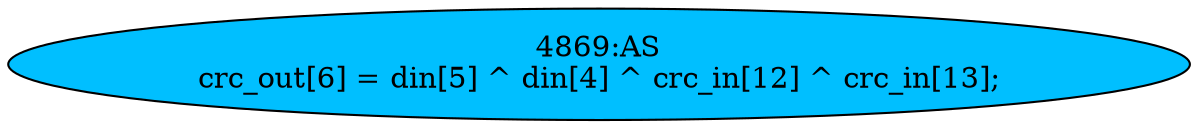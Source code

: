 strict digraph "" {
	node [label="\N"];
	"4869:AS"	 [ast="<pyverilog.vparser.ast.Assign object at 0x7f13b55685d0>",
		def_var="['crc_out']",
		fillcolor=deepskyblue,
		label="4869:AS
crc_out[6] = din[5] ^ din[4] ^ crc_in[12] ^ crc_in[13];",
		statements="[]",
		style=filled,
		typ=Assign,
		use_var="['din', 'din', 'crc_in', 'crc_in']"];
}
